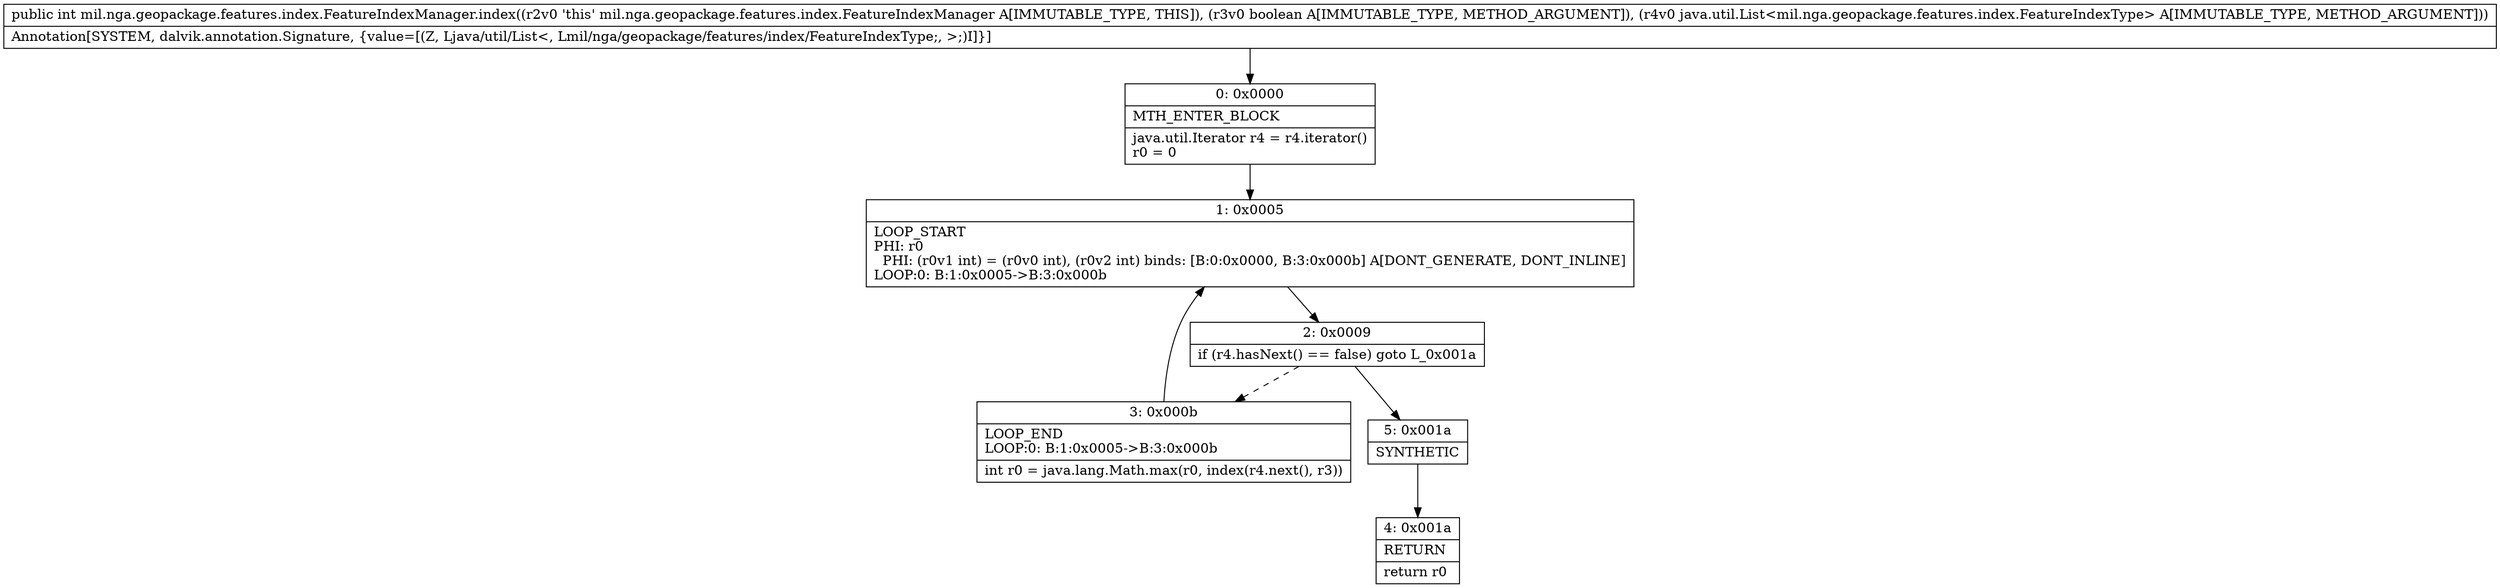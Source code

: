 digraph "CFG formil.nga.geopackage.features.index.FeatureIndexManager.index(ZLjava\/util\/List;)I" {
Node_0 [shape=record,label="{0\:\ 0x0000|MTH_ENTER_BLOCK\l|java.util.Iterator r4 = r4.iterator()\lr0 = 0\l}"];
Node_1 [shape=record,label="{1\:\ 0x0005|LOOP_START\lPHI: r0 \l  PHI: (r0v1 int) = (r0v0 int), (r0v2 int) binds: [B:0:0x0000, B:3:0x000b] A[DONT_GENERATE, DONT_INLINE]\lLOOP:0: B:1:0x0005\-\>B:3:0x000b\l}"];
Node_2 [shape=record,label="{2\:\ 0x0009|if (r4.hasNext() == false) goto L_0x001a\l}"];
Node_3 [shape=record,label="{3\:\ 0x000b|LOOP_END\lLOOP:0: B:1:0x0005\-\>B:3:0x000b\l|int r0 = java.lang.Math.max(r0, index(r4.next(), r3))\l}"];
Node_4 [shape=record,label="{4\:\ 0x001a|RETURN\l|return r0\l}"];
Node_5 [shape=record,label="{5\:\ 0x001a|SYNTHETIC\l}"];
MethodNode[shape=record,label="{public int mil.nga.geopackage.features.index.FeatureIndexManager.index((r2v0 'this' mil.nga.geopackage.features.index.FeatureIndexManager A[IMMUTABLE_TYPE, THIS]), (r3v0 boolean A[IMMUTABLE_TYPE, METHOD_ARGUMENT]), (r4v0 java.util.List\<mil.nga.geopackage.features.index.FeatureIndexType\> A[IMMUTABLE_TYPE, METHOD_ARGUMENT]))  | Annotation[SYSTEM, dalvik.annotation.Signature, \{value=[(Z, Ljava\/util\/List\<, Lmil\/nga\/geopackage\/features\/index\/FeatureIndexType;, \>;)I]\}]\l}"];
MethodNode -> Node_0;
Node_0 -> Node_1;
Node_1 -> Node_2;
Node_2 -> Node_3[style=dashed];
Node_2 -> Node_5;
Node_3 -> Node_1;
Node_5 -> Node_4;
}

